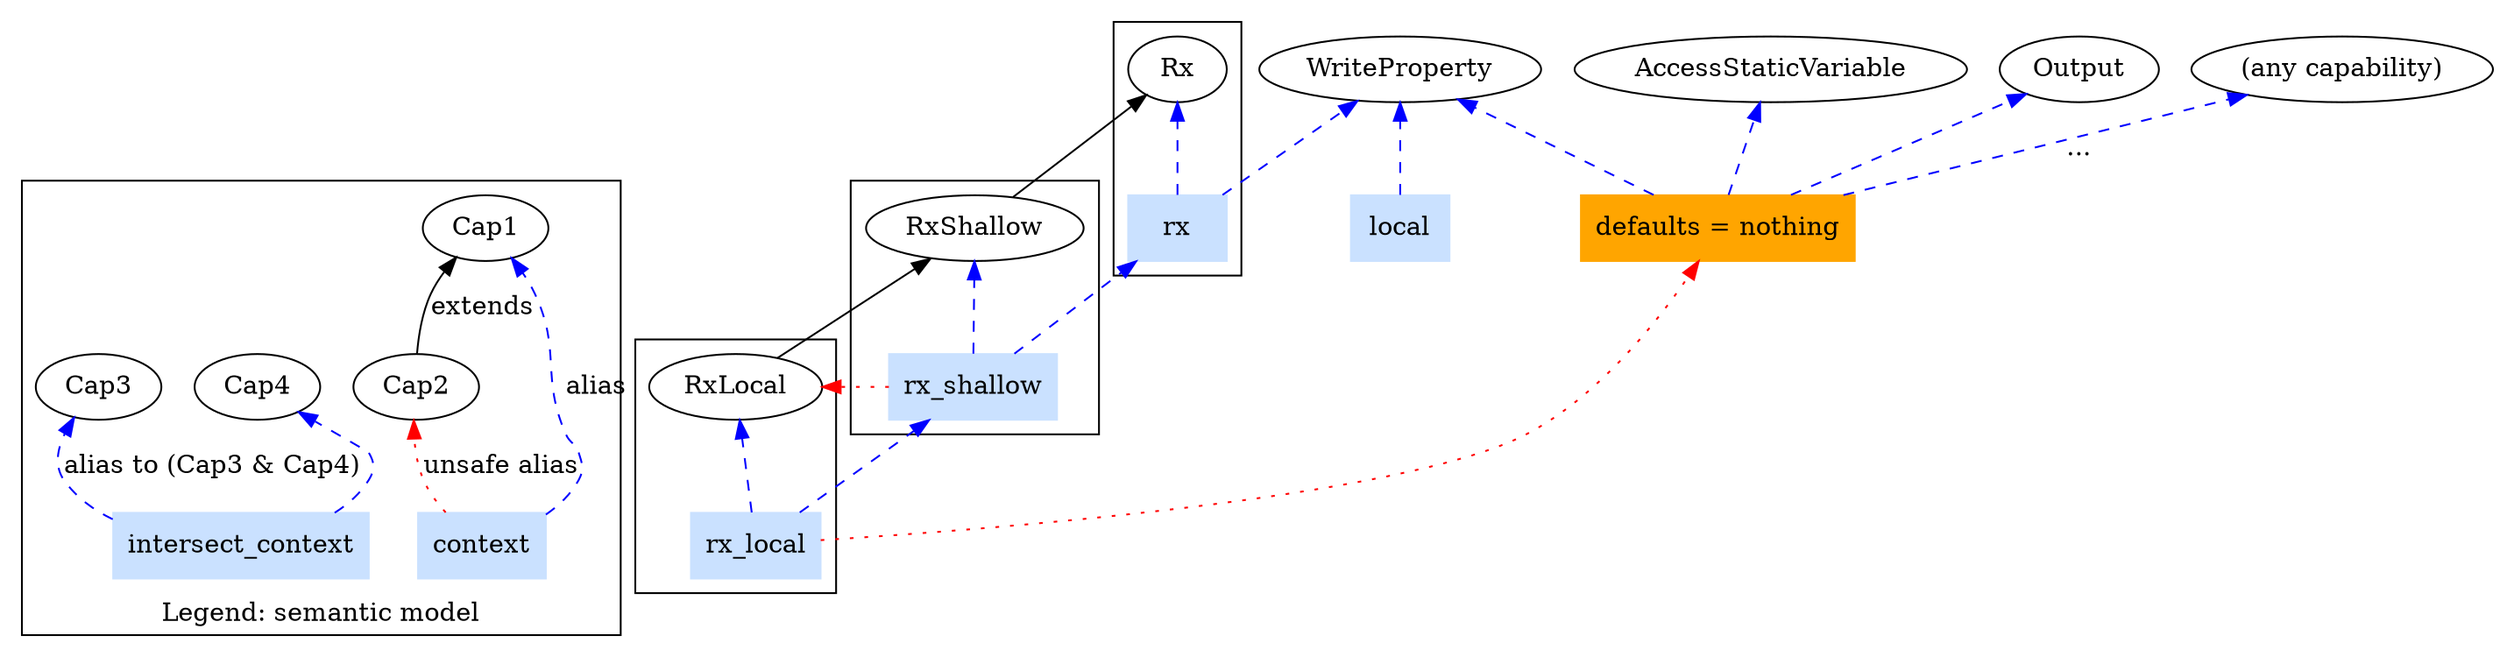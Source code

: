 digraph G {
  subgraph cluster_legend {
    label="Legend: semantic model"

    Cap2 -> Cap1 [label="extends"];

    context [shape="rect", color=lightsteelblue1, style=filled];
    context -> Cap1 [label="alias", style=dashed, color=blue];
    context -> Cap2 [label="unsafe alias", style=dotted, color=red];

    intersect_context [shape="rect", color=lightsteelblue1, style=filled];
    intersect_context -> Cap3 [label="alias to (Cap3 & Cap4)", style=dashed, color=blue];
    intersect_context -> Cap4 [style=dashed, color=blue];
  };

  // contexts
  "defaults" [shape="rect", color=orange, style=filled, label="defaults = nothing"];

  "local"           [shape="rect", color=lightsteelblue1, style=filled];
  "rx"              [shape="rect", color=lightsteelblue1, style=filled];
  "rx_local"        [shape="rect", color=lightsteelblue1, style=filled];
  "rx_shallow"      [shape="rect", color=lightsteelblue1, style=filled];

  // capabilities
  "AccessStaticVariable";
  "Output";
  "WriteProperty";

  "RxLocal" -> "RxShallow"
  "RxShallow" -> "Rx"

  // safe arrows
  "defaults" -> "WriteProperty"        [color=blue, style=dashed];
  "defaults" -> "AccessStaticVariable" [color=blue, style=dashed];
  "defaults" -> "Output"               [color=blue, style=dashed];

  "local" -> "WriteProperty" [color=blue, style=dashed];

  "rx" -> "WriteProperty"    [color=blue, style=dashed];
  "rx_local" -> "rx_shallow" [color=blue, style=dashed];
  "rx_shallow" -> "rx"       [color=blue, style=dashed];

  // unsafe arrows
  // note: defaults=nothing already connects defaults to everything!
  "rx_local" -> "defaults"   [color=red, style=dotted];
  "rx_shallow" -> "RxLocal"  [color=red, style=dotted];

  subgraph cluster_rx {
    "rx" -> "Rx" [color=blue, style=dashed];
  };
  subgraph cluster_rxl {
    "rx_local" -> "RxLocal" [color=blue, style=dashed];
  };
  subgraph cluster_rxs {
    "rx_shallow" -> "RxShallow" [color=blue, style=dashed];
  };

  // cosmetic changes
  "defaults" -> "(any capability)" [label="...", color=blue, style=dashed]
  dummy1 [ style=invis ]
  "rx_local" -> dummy1 [ style=invis ]
  dummy1 -> "defaults" [ style=invis ]

  // makes arrows point bottom to top
  rankdir = BT
}
